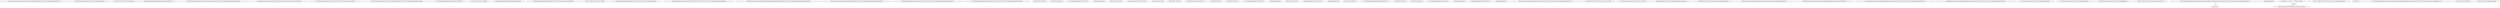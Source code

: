 digraph  {
m0_7 [cluster="Humanizer.Localisation.NumberToWords.ArabicNumberToWordsConverter.ArabicNumberToWordsConverter()", file="DateHumanizeExtensions.cs", label="Entry Humanizer.Localisation.NumberToWords.ArabicNumberToWordsConverter.ArabicNumberToWordsConverter()", span="4-4"];
m0_40 [cluster="Humanizer.NumberToWordsExtension.ToOrdinalWords(int)", file="DateHumanizeExtensions.cs", label="Entry Humanizer.NumberToWordsExtension.ToOrdinalWords(int)", span="52-52"];
m0_41 [cluster="Humanizer.NumberToWordsExtension.ToOrdinalWords(int)", file="DateHumanizeExtensions.cs", label="return Converter.ConvertToOrdinal(number);", span="54-54"];
m0_42 [cluster="Humanizer.NumberToWordsExtension.ToOrdinalWords(int)", file="DateHumanizeExtensions.cs", label="Exit Humanizer.NumberToWordsExtension.ToOrdinalWords(int)", span="52-52"];
m0_15 [cluster="Humanizer.Localisation.NumberToWords.SpanishNumberToWordsConverter.SpanishNumberToWordsConverter()", file="DateHumanizeExtensions.cs", label="Entry Humanizer.Localisation.NumberToWords.SpanishNumberToWordsConverter.SpanishNumberToWordsConverter()", span="5-5"];
m0_43 [cluster="Humanizer.Localisation.NumberToWords.INumberToWordsConverter.ConvertToOrdinal(int)", file="DateHumanizeExtensions.cs", label="Entry Humanizer.Localisation.NumberToWords.INumberToWordsConverter.ConvertToOrdinal(int)", span="29-29"];
m0_35 [cluster="Humanizer.Localisation.NumberToWords.INumberToWordsConverter.Convert(int)", file="DateHumanizeExtensions.cs", label="Entry Humanizer.Localisation.NumberToWords.INumberToWordsConverter.Convert(int)", span="12-12"];
m0_19 [cluster="Humanizer.Localisation.NumberToWords.PolishNumberToWordsConverter.PolishNumberToWordsConverter()", file="DateHumanizeExtensions.cs", label="Entry Humanizer.Localisation.NumberToWords.PolishNumberToWordsConverter.PolishNumberToWordsConverter()", span="6-6"];
m0_32 [cluster="Humanizer.NumberToWordsExtension.ToWords(int)", file="DateHumanizeExtensions.cs", label="Entry Humanizer.NumberToWordsExtension.ToWords(int)", span="29-29"];
m0_33 [cluster="Humanizer.NumberToWordsExtension.ToWords(int)", file="DateHumanizeExtensions.cs", label="return Converter.Convert(number);", span="31-31"];
m0_34 [cluster="Humanizer.NumberToWordsExtension.ToWords(int)", file="DateHumanizeExtensions.cs", label="Exit Humanizer.NumberToWordsExtension.ToWords(int)", span="29-29"];
m0_36 [cluster="Humanizer.NumberToWordsExtension.ToWords(int, Humanizer.GrammaticalGender)", file="DateHumanizeExtensions.cs", label="Entry Humanizer.NumberToWordsExtension.ToWords(int, Humanizer.GrammaticalGender)", span="42-42"];
m0_37 [cluster="Humanizer.NumberToWordsExtension.ToWords(int, Humanizer.GrammaticalGender)", file="DateHumanizeExtensions.cs", label="return Converter.Convert(number, gender);", span="44-44"];
m0_38 [cluster="Humanizer.NumberToWordsExtension.ToWords(int, Humanizer.GrammaticalGender)", file="DateHumanizeExtensions.cs", label="Exit Humanizer.NumberToWordsExtension.ToWords(int, Humanizer.GrammaticalGender)", span="42-42"];
m0_39 [cluster="Humanizer.Localisation.NumberToWords.INumberToWordsConverter.Convert(int, Humanizer.GrammaticalGender)", file="DateHumanizeExtensions.cs", label="Entry Humanizer.Localisation.NumberToWords.INumberToWordsConverter.Convert(int, Humanizer.GrammaticalGender)", span="22-22"];
m0_23 [cluster="Humanizer.Localisation.NumberToWords.BrazilianPortugueseNumberToWordsConverter.BrazilianPortugueseNumberToWordsConverter()", file="DateHumanizeExtensions.cs", label="Entry Humanizer.Localisation.NumberToWords.BrazilianPortugueseNumberToWordsConverter.BrazilianPortugueseNumberToWordsConverter()", span="5-5"];
m0_3 [cluster="Humanizer.Localisation.NumberToWords.EnglishNumberToWordsConverter.EnglishNumberToWordsConverter()", file="DateHumanizeExtensions.cs", label="Entry Humanizer.Localisation.NumberToWords.EnglishNumberToWordsConverter.EnglishNumberToWordsConverter()", span="5-5"];
m0_31 [cluster="Humanizer.Localisation.NumberToWords.FrenchNumberToWordsConverter.FrenchNumberToWordsConverter()", file="DateHumanizeExtensions.cs", label="Entry Humanizer.Localisation.NumberToWords.FrenchNumberToWordsConverter.FrenchNumberToWordsConverter()", span="5-5"];
m0_11 [cluster="Humanizer.Localisation.NumberToWords.FarsiNumberToWordsConverter.FarsiNumberToWordsConverter()", file="DateHumanizeExtensions.cs", label="Entry Humanizer.Localisation.NumberToWords.FarsiNumberToWordsConverter.FarsiNumberToWordsConverter()", span="5-5"];
m0_28 [cluster="lambda expression", file="DateHumanizeExtensions.cs", label="Entry lambda expression", span="21-21"];
m0_0 [cluster="lambda expression", file="DateHumanizeExtensions.cs", label="Entry lambda expression", span="14-14"];
m0_1 [cluster="lambda expression", file="DateHumanizeExtensions.cs", label="new EnglishNumberToWordsConverter()", span="14-14"];
m0_2 [cluster="lambda expression", file="DateHumanizeExtensions.cs", label="Exit lambda expression", span="14-14"];
m0_4 [cluster="lambda expression", file="DateHumanizeExtensions.cs", label="Entry lambda expression", span="15-15"];
m0_5 [cluster="lambda expression", file="DateHumanizeExtensions.cs", label="new ArabicNumberToWordsConverter()", span="15-15"];
m0_6 [cluster="lambda expression", file="DateHumanizeExtensions.cs", label="Exit lambda expression", span="15-15"];
m0_8 [cluster="lambda expression", file="DateHumanizeExtensions.cs", label="Entry lambda expression", span="16-16"];
m0_9 [cluster="lambda expression", file="DateHumanizeExtensions.cs", label="new FarsiNumberToWordsConverter()", span="16-16"];
m0_10 [cluster="lambda expression", file="DateHumanizeExtensions.cs", label="Exit lambda expression", span="16-16"];
m0_12 [cluster="lambda expression", file="DateHumanizeExtensions.cs", label="Entry lambda expression", span="17-17"];
m0_13 [cluster="lambda expression", file="DateHumanizeExtensions.cs", label="new SpanishNumberToWordsConverter()", span="17-17"];
m0_14 [cluster="lambda expression", file="DateHumanizeExtensions.cs", label="Exit lambda expression", span="17-17"];
m0_16 [cluster="lambda expression", file="DateHumanizeExtensions.cs", label="Entry lambda expression", span="18-18"];
m0_17 [cluster="lambda expression", file="DateHumanizeExtensions.cs", label="new PolishNumberToWordsConverter()", span="18-18"];
m0_18 [cluster="lambda expression", file="DateHumanizeExtensions.cs", label="Exit lambda expression", span="18-18"];
m0_20 [cluster="lambda expression", file="DateHumanizeExtensions.cs", label="Entry lambda expression", span="19-19"];
m0_21 [cluster="lambda expression", file="DateHumanizeExtensions.cs", label="new BrazilianPortugueseNumberToWordsConverter()", span="19-19"];
m0_22 [cluster="lambda expression", file="DateHumanizeExtensions.cs", label="Exit lambda expression", span="19-19"];
m0_24 [cluster="lambda expression", file="DateHumanizeExtensions.cs", label="Entry lambda expression", span="20-20"];
m0_25 [cluster="lambda expression", file="DateHumanizeExtensions.cs", label="new RussianNumberToWordsConverter()", span="20-20"];
m0_26 [cluster="lambda expression", file="DateHumanizeExtensions.cs", label="Exit lambda expression", span="20-20"];
m0_29 [cluster="lambda expression", file="DateHumanizeExtensions.cs", label="new FrenchNumberToWordsConverter()", span="21-21"];
m0_30 [cluster="lambda expression", file="DateHumanizeExtensions.cs", label="Exit lambda expression", span="21-21"];
m0_27 [cluster="Humanizer.Localisation.NumberToWords.RussianNumberToWordsConverter.RussianNumberToWordsConverter()", file="DateHumanizeExtensions.cs", label="Entry Humanizer.Localisation.NumberToWords.RussianNumberToWordsConverter.RussianNumberToWordsConverter()", span="5-5"];
m3_0 [cluster="Humanizer.ITruncator.Truncate(string, int, string)", file="DefaultFormatter.cs", label="Entry Humanizer.ITruncator.Truncate(string, int, string)", span="14-14"];
m3_1 [cluster="Humanizer.ITruncator.Truncate(string, int, string)", file="DefaultFormatter.cs", label="Exit Humanizer.ITruncator.Truncate(string, int, string)", span="14-14"];
m4_4 [cluster="Humanizer.Localisation.IFormatter.TimeSpanHumanize_Zero()", file="IFormatter.cs", label="Entry Humanizer.Localisation.IFormatter.TimeSpanHumanize_Zero()", span="12-12"];
m4_5 [cluster="Humanizer.Localisation.IFormatter.TimeSpanHumanize_Zero()", file="IFormatter.cs", label="Exit Humanizer.Localisation.IFormatter.TimeSpanHumanize_Zero()", span="12-12"];
m4_6 [cluster="Humanizer.Localisation.IFormatter.TimeSpanHumanize(Humanizer.Localisation.TimeUnit, int)", file="IFormatter.cs", label="Entry Humanizer.Localisation.IFormatter.TimeSpanHumanize(Humanizer.Localisation.TimeUnit, int)", span="13-13"];
m4_7 [cluster="Humanizer.Localisation.IFormatter.TimeSpanHumanize(Humanizer.Localisation.TimeUnit, int)", file="IFormatter.cs", label="Exit Humanizer.Localisation.IFormatter.TimeSpanHumanize(Humanizer.Localisation.TimeUnit, int)", span="13-13"];
m4_2 [cluster="Humanizer.Localisation.IFormatter.DateHumanize(Humanizer.Localisation.TimeUnit, Humanizer.Localisation.TimeUnitTense, int)", file="IFormatter.cs", label="Entry Humanizer.Localisation.IFormatter.DateHumanize(Humanizer.Localisation.TimeUnit, Humanizer.Localisation.TimeUnitTense, int)", span="10-10"];
m4_3 [cluster="Humanizer.Localisation.IFormatter.DateHumanize(Humanizer.Localisation.TimeUnit, Humanizer.Localisation.TimeUnitTense, int)", file="IFormatter.cs", label="Exit Humanizer.Localisation.IFormatter.DateHumanize(Humanizer.Localisation.TimeUnit, Humanizer.Localisation.TimeUnitTense, int)", span="10-10"];
m4_0 [cluster="Humanizer.Localisation.IFormatter.DateHumanize_Now()", file="IFormatter.cs", label="Entry Humanizer.Localisation.IFormatter.DateHumanize_Now()", span="9-9"];
m4_1 [cluster="Humanizer.Localisation.IFormatter.DateHumanize_Now()", file="IFormatter.cs", label="Exit Humanizer.Localisation.IFormatter.DateHumanize_Now()", span="9-9"];
m5_9 [cluster="Humanizer.Localisation.ResourceKeys.ValidateRange(int)", file="ResourceKeys.DateHumanize.cs", label="Entry Humanizer.Localisation.ResourceKeys.ValidateRange(int)", span="9-9"];
m5_11 [cluster="string.ToQuantity(int, Humanizer.ShowQuantityAs)", file="ResourceKeys.DateHumanize.cs", label="Entry string.ToQuantity(int, Humanizer.ShowQuantityAs)", span="25-25"];
m5_0 [cluster="Humanizer.Localisation.ResourceKeys.DateHumanize.GetResourceKey(Humanizer.Localisation.TimeUnit, Humanizer.Localisation.TimeUnitTense, int)", file="ResourceKeys.DateHumanize.cs", label="Entry Humanizer.Localisation.ResourceKeys.DateHumanize.GetResourceKey(Humanizer.Localisation.TimeUnit, Humanizer.Localisation.TimeUnitTense, int)", span="27-27"];
m5_1 [cluster="Humanizer.Localisation.ResourceKeys.DateHumanize.GetResourceKey(Humanizer.Localisation.TimeUnit, Humanizer.Localisation.TimeUnitTense, int)", file="ResourceKeys.DateHumanize.cs", label="ValidateRange(count)", span="29-29"];
m5_2 [cluster="Humanizer.Localisation.ResourceKeys.DateHumanize.GetResourceKey(Humanizer.Localisation.TimeUnit, Humanizer.Localisation.TimeUnitTense, int)", file="ResourceKeys.DateHumanize.cs", label="count == 0", span="31-31"];
m5_4 [cluster="Humanizer.Localisation.ResourceKeys.DateHumanize.GetResourceKey(Humanizer.Localisation.TimeUnit, Humanizer.Localisation.TimeUnitTense, int)", file="ResourceKeys.DateHumanize.cs", label="var singularity = count == 1 ? Single : Multiple", span="34-34"];
m5_6 [cluster="Humanizer.Localisation.ResourceKeys.DateHumanize.GetResourceKey(Humanizer.Localisation.TimeUnit, Humanizer.Localisation.TimeUnitTense, int)", file="ResourceKeys.DateHumanize.cs", label="var unit = timeUnit.ToString().ToQuantity(count, ShowQuantityAs.None)", span="36-36"];
m5_3 [cluster="Humanizer.Localisation.ResourceKeys.DateHumanize.GetResourceKey(Humanizer.Localisation.TimeUnit, Humanizer.Localisation.TimeUnitTense, int)", file="ResourceKeys.DateHumanize.cs", label="return Now;", span="32-32"];
m5_7 [cluster="Humanizer.Localisation.ResourceKeys.DateHumanize.GetResourceKey(Humanizer.Localisation.TimeUnit, Humanizer.Localisation.TimeUnitTense, int)", file="ResourceKeys.DateHumanize.cs", label="return DateTimeFormat.FormatWith(singularity, unit, tense);", span="37-37"];
m5_8 [cluster="Humanizer.Localisation.ResourceKeys.DateHumanize.GetResourceKey(Humanizer.Localisation.TimeUnit, Humanizer.Localisation.TimeUnitTense, int)", file="ResourceKeys.DateHumanize.cs", label="Exit Humanizer.Localisation.ResourceKeys.DateHumanize.GetResourceKey(Humanizer.Localisation.TimeUnit, Humanizer.Localisation.TimeUnitTense, int)", span="27-27"];
m5_10 [cluster="System.Enum.ToString()", file="ResourceKeys.DateHumanize.cs", label="Entry System.Enum.ToString()", span="0-0"];
m5_12 [cluster="string.FormatWith(params object[])", file="ResourceKeys.DateHumanize.cs", label="Entry string.FormatWith(params object[])", span="15-15"];
m5_0 -> m5_2  [color=darkseagreen4, key=1, label=int, style=dashed];
m5_4 -> m5_7  [color=darkseagreen4, key=1, label=singularity, style=dashed];
}
